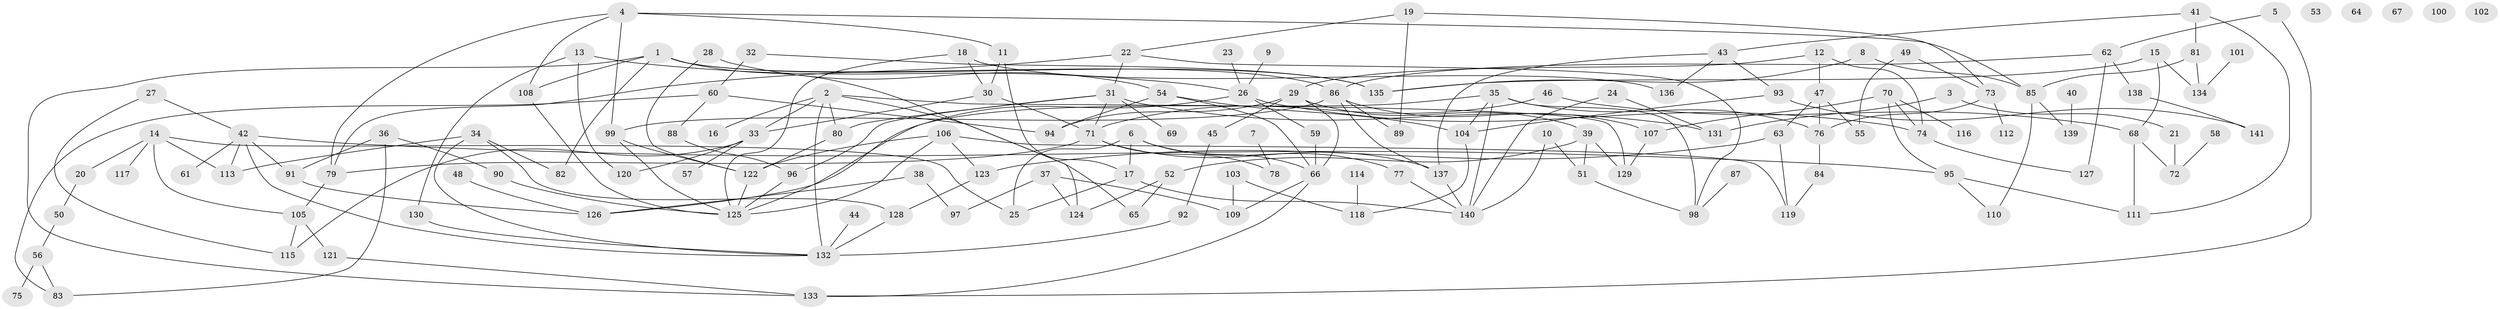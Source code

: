// Generated by graph-tools (version 1.1) at 2025/33/03/09/25 02:33:47]
// undirected, 141 vertices, 206 edges
graph export_dot {
graph [start="1"]
  node [color=gray90,style=filled];
  1;
  2;
  3;
  4;
  5;
  6;
  7;
  8;
  9;
  10;
  11;
  12;
  13;
  14;
  15;
  16;
  17;
  18;
  19;
  20;
  21;
  22;
  23;
  24;
  25;
  26;
  27;
  28;
  29;
  30;
  31;
  32;
  33;
  34;
  35;
  36;
  37;
  38;
  39;
  40;
  41;
  42;
  43;
  44;
  45;
  46;
  47;
  48;
  49;
  50;
  51;
  52;
  53;
  54;
  55;
  56;
  57;
  58;
  59;
  60;
  61;
  62;
  63;
  64;
  65;
  66;
  67;
  68;
  69;
  70;
  71;
  72;
  73;
  74;
  75;
  76;
  77;
  78;
  79;
  80;
  81;
  82;
  83;
  84;
  85;
  86;
  87;
  88;
  89;
  90;
  91;
  92;
  93;
  94;
  95;
  96;
  97;
  98;
  99;
  100;
  101;
  102;
  103;
  104;
  105;
  106;
  107;
  108;
  109;
  110;
  111;
  112;
  113;
  114;
  115;
  116;
  117;
  118;
  119;
  120;
  121;
  122;
  123;
  124;
  125;
  126;
  127;
  128;
  129;
  130;
  131;
  132;
  133;
  134;
  135;
  136;
  137;
  138;
  139;
  140;
  141;
  1 -- 82;
  1 -- 86;
  1 -- 108;
  1 -- 124;
  1 -- 133;
  1 -- 135;
  2 -- 16;
  2 -- 33;
  2 -- 65;
  2 -- 80;
  2 -- 129;
  2 -- 132;
  3 -- 21;
  3 -- 131;
  4 -- 11;
  4 -- 79;
  4 -- 85;
  4 -- 99;
  4 -- 108;
  5 -- 62;
  5 -- 133;
  6 -- 17;
  6 -- 25;
  6 -- 66;
  6 -- 77;
  7 -- 78;
  8 -- 85;
  8 -- 135;
  9 -- 26;
  10 -- 51;
  10 -- 140;
  11 -- 17;
  11 -- 30;
  12 -- 29;
  12 -- 47;
  12 -- 74;
  13 -- 26;
  13 -- 120;
  13 -- 130;
  14 -- 20;
  14 -- 25;
  14 -- 105;
  14 -- 113;
  14 -- 117;
  15 -- 68;
  15 -- 134;
  15 -- 135;
  17 -- 25;
  17 -- 140;
  18 -- 30;
  18 -- 125;
  18 -- 136;
  19 -- 22;
  19 -- 73;
  19 -- 89;
  20 -- 50;
  21 -- 72;
  22 -- 31;
  22 -- 79;
  22 -- 98;
  23 -- 26;
  24 -- 131;
  24 -- 140;
  26 -- 59;
  26 -- 74;
  26 -- 125;
  27 -- 42;
  27 -- 115;
  28 -- 54;
  28 -- 122;
  29 -- 39;
  29 -- 45;
  29 -- 66;
  29 -- 94;
  30 -- 33;
  30 -- 71;
  31 -- 69;
  31 -- 71;
  31 -- 80;
  31 -- 96;
  31 -- 131;
  32 -- 60;
  32 -- 135;
  33 -- 57;
  33 -- 115;
  33 -- 120;
  34 -- 82;
  34 -- 113;
  34 -- 128;
  34 -- 132;
  35 -- 76;
  35 -- 98;
  35 -- 104;
  35 -- 126;
  35 -- 140;
  36 -- 83;
  36 -- 90;
  36 -- 91;
  37 -- 97;
  37 -- 109;
  37 -- 124;
  38 -- 97;
  38 -- 126;
  39 -- 51;
  39 -- 52;
  39 -- 129;
  40 -- 139;
  41 -- 43;
  41 -- 81;
  41 -- 111;
  42 -- 61;
  42 -- 91;
  42 -- 95;
  42 -- 113;
  42 -- 132;
  43 -- 93;
  43 -- 136;
  43 -- 137;
  44 -- 132;
  45 -- 92;
  46 -- 68;
  46 -- 71;
  47 -- 55;
  47 -- 63;
  47 -- 76;
  48 -- 126;
  49 -- 55;
  49 -- 73;
  50 -- 56;
  51 -- 98;
  52 -- 65;
  52 -- 124;
  54 -- 66;
  54 -- 94;
  54 -- 104;
  56 -- 75;
  56 -- 83;
  58 -- 72;
  59 -- 66;
  60 -- 83;
  60 -- 88;
  60 -- 94;
  62 -- 86;
  62 -- 127;
  62 -- 138;
  63 -- 119;
  63 -- 123;
  66 -- 109;
  66 -- 133;
  68 -- 72;
  68 -- 111;
  70 -- 74;
  70 -- 95;
  70 -- 107;
  70 -- 116;
  71 -- 78;
  71 -- 79;
  71 -- 137;
  73 -- 76;
  73 -- 112;
  74 -- 127;
  76 -- 84;
  77 -- 140;
  79 -- 105;
  80 -- 122;
  81 -- 85;
  81 -- 134;
  84 -- 119;
  85 -- 110;
  85 -- 139;
  86 -- 89;
  86 -- 99;
  86 -- 107;
  86 -- 137;
  87 -- 98;
  88 -- 96;
  90 -- 125;
  91 -- 126;
  92 -- 132;
  93 -- 104;
  93 -- 141;
  95 -- 110;
  95 -- 111;
  96 -- 125;
  99 -- 122;
  99 -- 125;
  101 -- 134;
  103 -- 109;
  103 -- 118;
  104 -- 118;
  105 -- 115;
  105 -- 121;
  106 -- 119;
  106 -- 122;
  106 -- 123;
  106 -- 125;
  107 -- 129;
  108 -- 125;
  114 -- 118;
  121 -- 133;
  122 -- 125;
  123 -- 128;
  128 -- 132;
  130 -- 132;
  137 -- 140;
  138 -- 141;
}
